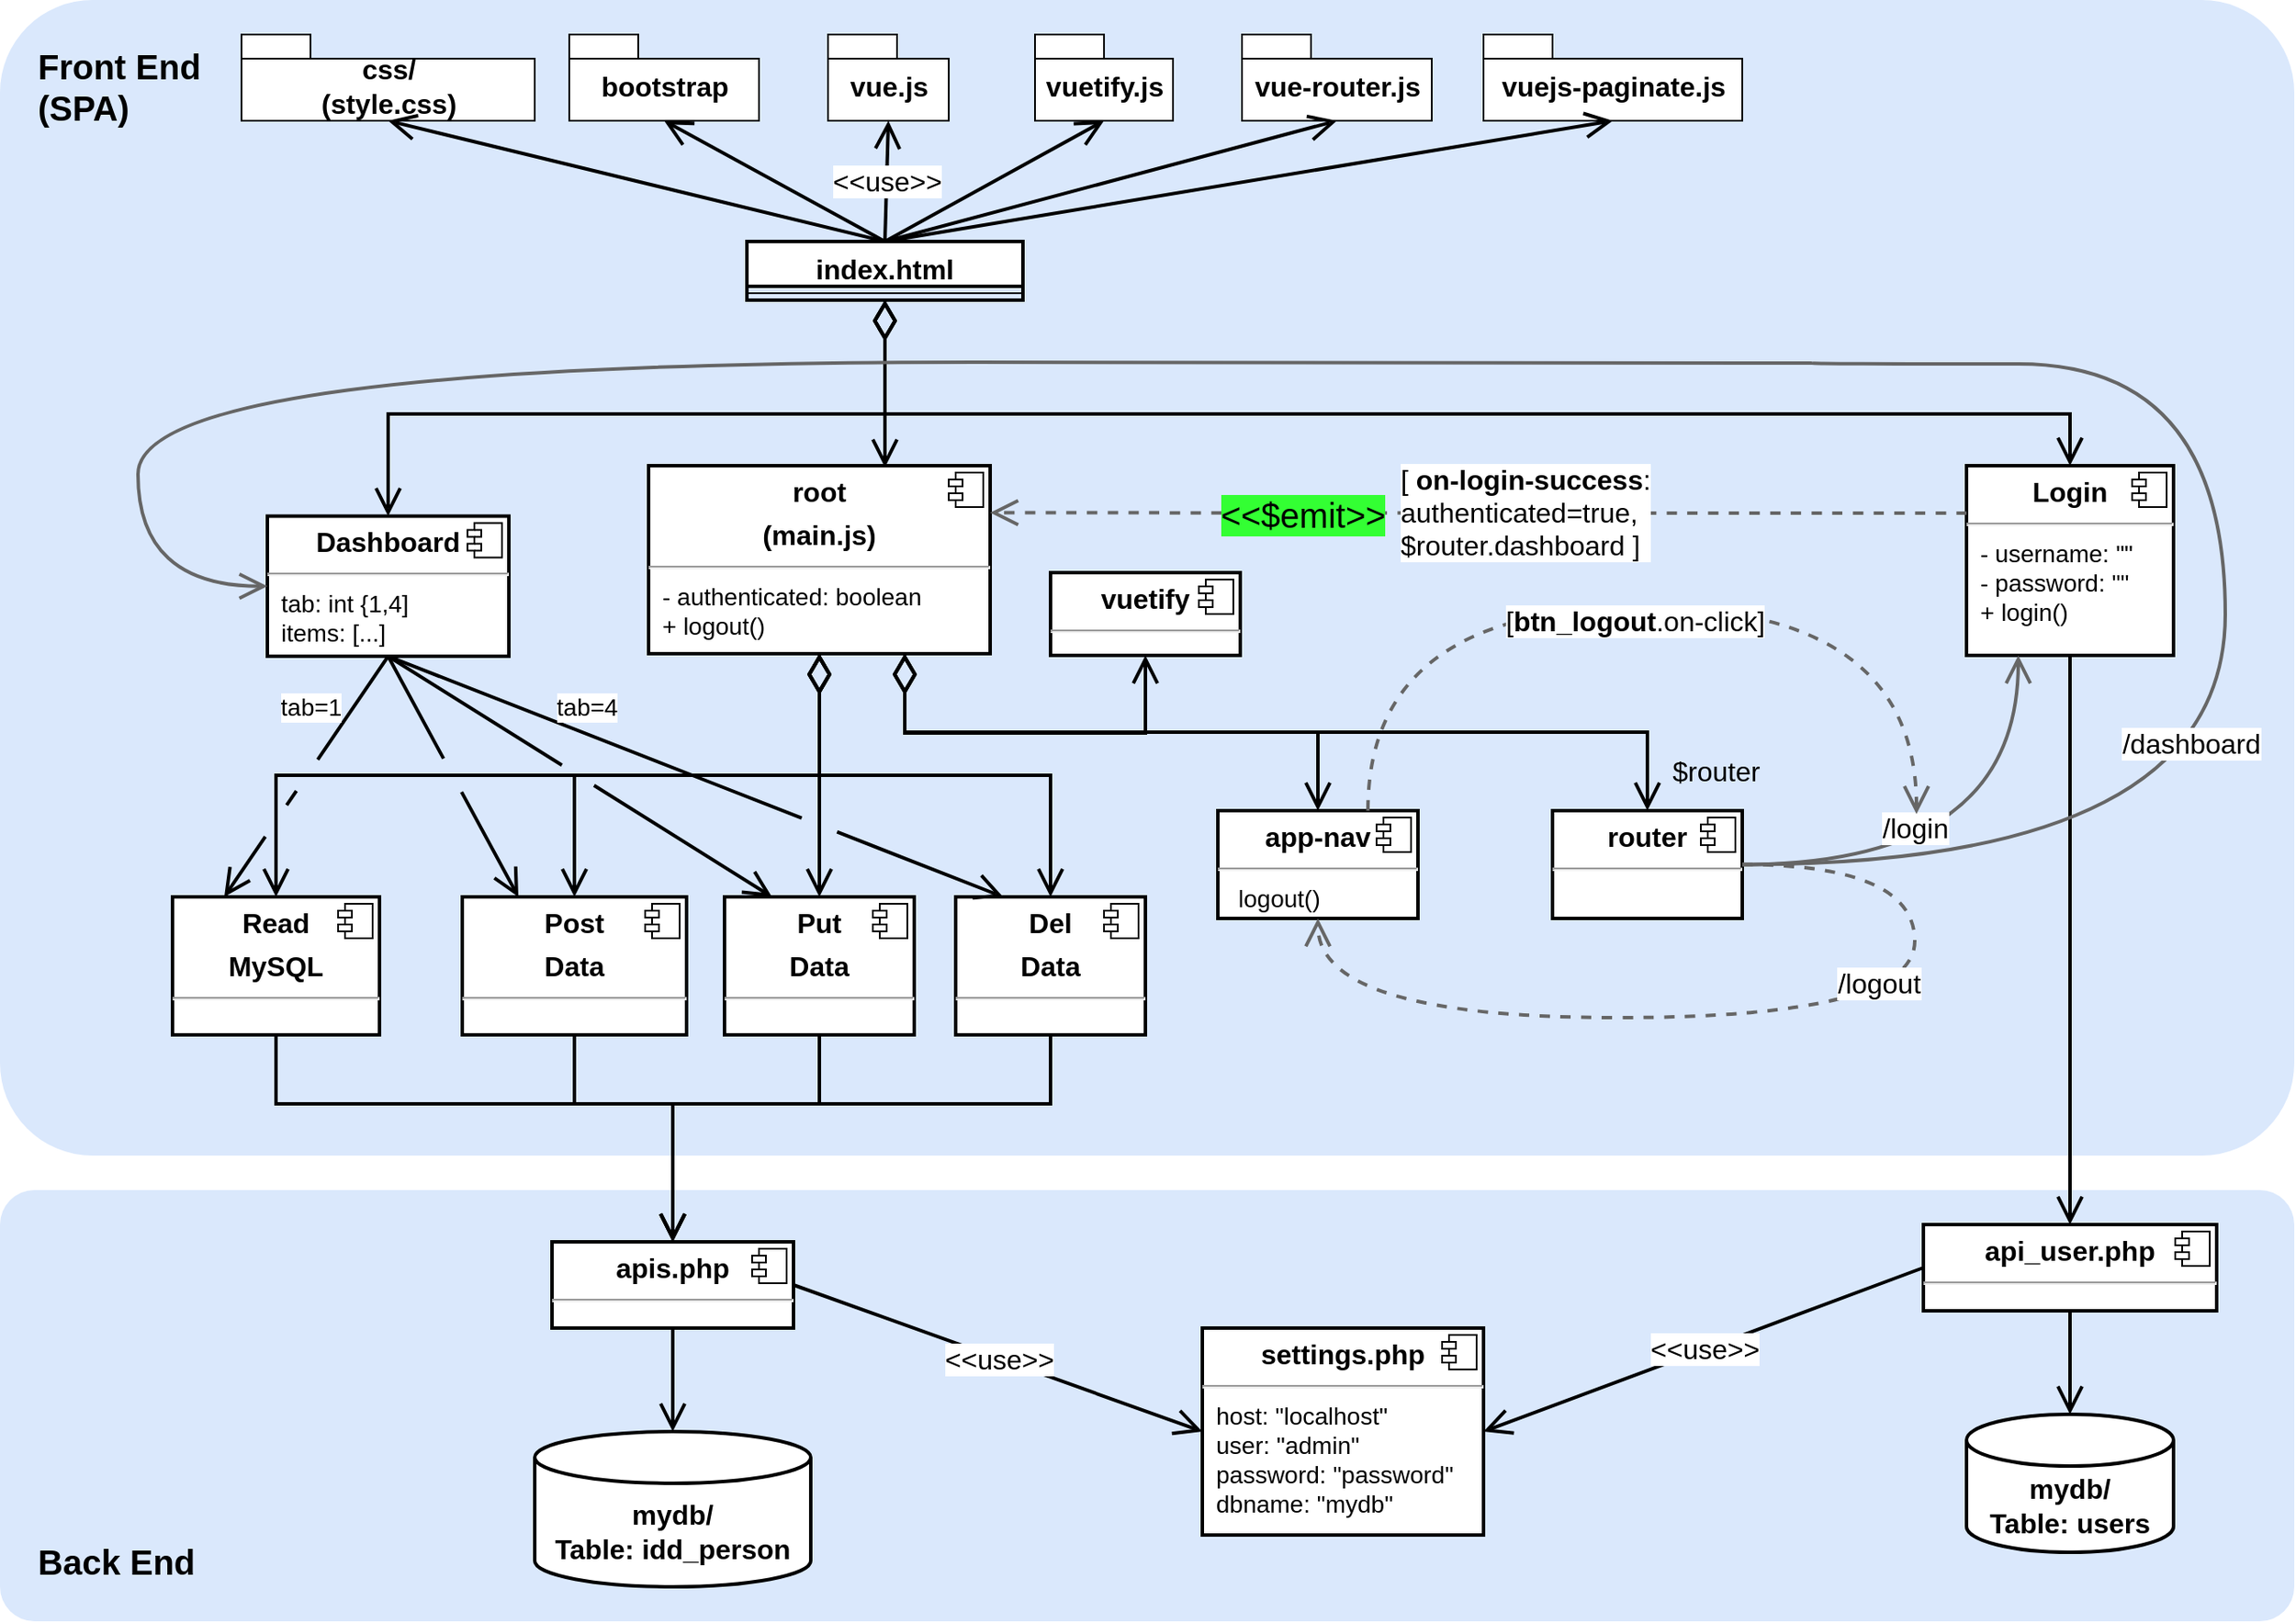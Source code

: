 <mxfile version="20.3.0" type="device"><diagram id="BQkq8FCSbeDtn4E4JOVP" name="Page-1"><mxGraphModel dx="2704" dy="2055" grid="1" gridSize="10" guides="1" tooltips="1" connect="1" arrows="1" fold="1" page="1" pageScale="1" pageWidth="827" pageHeight="1169" math="0" shadow="0"><root><mxCell id="0"/><mxCell id="1" parent="0"/><mxCell id="InVUo3t8tDVpLGH1_EZT-91" value="Front End&lt;br&gt;(SPA)" style="rounded=1;whiteSpace=wrap;html=1;strokeWidth=2;fontSize=20;align=left;verticalAlign=top;spacingLeft=20;fontStyle=1;spacingBottom=20;arcSize=8;fillColor=#dae8fc;strokeColor=none;spacingTop=20;" parent="1" vertex="1"><mxGeometry x="-330" y="-10" width="1330" height="670" as="geometry"/></mxCell><mxCell id="InVUo3t8tDVpLGH1_EZT-90" value="Back End" style="rounded=1;whiteSpace=wrap;html=1;strokeWidth=2;fontSize=20;align=left;verticalAlign=bottom;spacingLeft=20;fontStyle=1;spacingBottom=20;arcSize=8;fillColor=#dae8fc;strokeColor=none;" parent="1" vertex="1"><mxGeometry x="-330" y="680" width="1330" height="250" as="geometry"/></mxCell><mxCell id="InVUo3t8tDVpLGH1_EZT-1" value="index.html" style="swimlane;fontStyle=1;align=center;verticalAlign=top;childLayout=stackLayout;horizontal=1;startSize=26;horizontalStack=0;resizeParent=1;resizeParentMax=0;resizeLast=0;collapsible=1;marginBottom=0;fontSize=16;strokeWidth=2;" parent="1" vertex="1"><mxGeometry x="103" y="130" width="160" height="34" as="geometry"/></mxCell><mxCell id="InVUo3t8tDVpLGH1_EZT-3" value="" style="line;strokeWidth=1;fillColor=none;align=left;verticalAlign=middle;spacingTop=-1;spacingLeft=3;spacingRight=3;rotatable=0;labelPosition=right;points=[];portConstraint=eastwest;strokeColor=inherit;" parent="InVUo3t8tDVpLGH1_EZT-1" vertex="1"><mxGeometry y="26" width="160" height="8" as="geometry"/></mxCell><mxCell id="InVUo3t8tDVpLGH1_EZT-5" value="vue.js" style="shape=folder;fontStyle=1;spacingTop=10;tabWidth=40;tabHeight=14;tabPosition=left;html=1;fontSize=16;" parent="1" vertex="1"><mxGeometry x="150" y="10" width="70" height="50" as="geometry"/></mxCell><mxCell id="InVUo3t8tDVpLGH1_EZT-6" value="vuetify.js" style="shape=folder;fontStyle=1;spacingTop=10;tabWidth=40;tabHeight=14;tabPosition=left;html=1;fontSize=16;" parent="1" vertex="1"><mxGeometry x="270" y="10" width="80" height="50" as="geometry"/></mxCell><mxCell id="InVUo3t8tDVpLGH1_EZT-7" value="vue-router.js" style="shape=folder;fontStyle=1;spacingTop=10;tabWidth=40;tabHeight=14;tabPosition=left;html=1;fontSize=16;" parent="1" vertex="1"><mxGeometry x="390" y="10" width="110" height="50" as="geometry"/></mxCell><mxCell id="InVUo3t8tDVpLGH1_EZT-8" value="vuejs-paginate.js" style="shape=folder;fontStyle=1;spacingTop=10;tabWidth=40;tabHeight=14;tabPosition=left;html=1;fontSize=16;" parent="1" vertex="1"><mxGeometry x="530" y="10" width="150" height="50" as="geometry"/></mxCell><mxCell id="InVUo3t8tDVpLGH1_EZT-9" value="bootstrap" style="shape=folder;fontStyle=1;spacingTop=10;tabWidth=40;tabHeight=14;tabPosition=left;html=1;fontSize=16;" parent="1" vertex="1"><mxGeometry y="10" width="110" height="50" as="geometry"/></mxCell><mxCell id="InVUo3t8tDVpLGH1_EZT-10" value="css/&lt;br&gt;(style.css)" style="shape=folder;fontStyle=1;spacingTop=10;tabWidth=40;tabHeight=14;tabPosition=left;html=1;fontSize=16;" parent="1" vertex="1"><mxGeometry x="-190" y="10" width="170" height="50" as="geometry"/></mxCell><mxCell id="InVUo3t8tDVpLGH1_EZT-11" value="" style="endArrow=open;html=1;rounded=0;fontSize=16;entryX=0.5;entryY=1;entryDx=0;entryDy=0;entryPerimeter=0;exitX=0.5;exitY=0;exitDx=0;exitDy=0;endFill=0;strokeWidth=2;endSize=12;" parent="1" source="InVUo3t8tDVpLGH1_EZT-1" target="InVUo3t8tDVpLGH1_EZT-10" edge="1"><mxGeometry width="50" height="50" relative="1" as="geometry"><mxPoint x="270" y="340" as="sourcePoint"/><mxPoint x="320" y="290" as="targetPoint"/></mxGeometry></mxCell><mxCell id="InVUo3t8tDVpLGH1_EZT-12" value="" style="endArrow=open;html=1;rounded=0;fontSize=16;entryX=0.5;entryY=1;entryDx=0;entryDy=0;entryPerimeter=0;exitX=0.5;exitY=0;exitDx=0;exitDy=0;endFill=0;strokeWidth=2;endSize=12;" parent="1" source="InVUo3t8tDVpLGH1_EZT-1" target="InVUo3t8tDVpLGH1_EZT-9" edge="1"><mxGeometry width="50" height="50" relative="1" as="geometry"><mxPoint x="150" y="249" as="sourcePoint"/><mxPoint x="-95" y="110" as="targetPoint"/></mxGeometry></mxCell><mxCell id="InVUo3t8tDVpLGH1_EZT-13" value="&amp;lt;&amp;lt;use&amp;gt;&amp;gt;" style="endArrow=open;html=1;rounded=0;fontSize=16;entryX=0.5;entryY=1;entryDx=0;entryDy=0;entryPerimeter=0;exitX=0.5;exitY=0;exitDx=0;exitDy=0;endFill=0;strokeWidth=2;endSize=12;" parent="1" source="InVUo3t8tDVpLGH1_EZT-1" target="InVUo3t8tDVpLGH1_EZT-5" edge="1"><mxGeometry width="50" height="50" relative="1" as="geometry"><mxPoint x="190" y="210" as="sourcePoint"/><mxPoint x="65" y="110" as="targetPoint"/></mxGeometry></mxCell><mxCell id="InVUo3t8tDVpLGH1_EZT-14" value="" style="endArrow=open;html=1;rounded=0;fontSize=16;entryX=0.5;entryY=1;entryDx=0;entryDy=0;entryPerimeter=0;exitX=0.5;exitY=0;exitDx=0;exitDy=0;endFill=0;strokeWidth=2;endSize=12;" parent="1" source="InVUo3t8tDVpLGH1_EZT-1" target="InVUo3t8tDVpLGH1_EZT-6" edge="1"><mxGeometry width="50" height="50" relative="1" as="geometry"><mxPoint x="230" y="210" as="sourcePoint"/><mxPoint x="195" y="110" as="targetPoint"/></mxGeometry></mxCell><mxCell id="InVUo3t8tDVpLGH1_EZT-15" value="" style="endArrow=open;html=1;rounded=0;fontSize=16;entryX=0.5;entryY=1;entryDx=0;entryDy=0;entryPerimeter=0;exitX=0.5;exitY=0;exitDx=0;exitDy=0;endFill=0;strokeWidth=2;endSize=12;" parent="1" source="InVUo3t8tDVpLGH1_EZT-1" target="InVUo3t8tDVpLGH1_EZT-7" edge="1"><mxGeometry width="50" height="50" relative="1" as="geometry"><mxPoint x="270" y="210" as="sourcePoint"/><mxPoint x="320" y="110" as="targetPoint"/></mxGeometry></mxCell><mxCell id="InVUo3t8tDVpLGH1_EZT-16" value="" style="endArrow=open;html=1;rounded=0;fontSize=16;entryX=0.5;entryY=1;entryDx=0;entryDy=0;entryPerimeter=0;exitX=0.5;exitY=0;exitDx=0;exitDy=0;endFill=0;strokeWidth=2;endSize=12;" parent="1" source="InVUo3t8tDVpLGH1_EZT-1" target="InVUo3t8tDVpLGH1_EZT-8" edge="1"><mxGeometry width="50" height="50" relative="1" as="geometry"><mxPoint x="230" y="210" as="sourcePoint"/><mxPoint x="455" y="110" as="targetPoint"/></mxGeometry></mxCell><mxCell id="InVUo3t8tDVpLGH1_EZT-17" value="&lt;p style=&quot;margin:0px;margin-top:6px;text-align:center;&quot;&gt;&lt;b&gt;root&lt;/b&gt;&lt;/p&gt;&lt;p style=&quot;margin:0px;margin-top:6px;text-align:center;&quot;&gt;&lt;b&gt;(main.js)&lt;/b&gt;&lt;/p&gt;&lt;hr&gt;&lt;p style=&quot;margin: 0px 0px 0px 8px; font-size: 14px;&quot;&gt;&lt;span style=&quot;background-color: initial;&quot;&gt;- authenticated: boolean&lt;/span&gt;&lt;/p&gt;&lt;p style=&quot;margin: 0px 0px 0px 8px; font-size: 14px;&quot;&gt;&lt;span style=&quot;background-color: initial;&quot;&gt;+ logout()&lt;/span&gt;&lt;br&gt;&lt;/p&gt;" style="align=left;overflow=fill;html=1;dropTarget=0;fontSize=16;strokeWidth=2;" parent="1" vertex="1"><mxGeometry x="46" y="260" width="198" height="109" as="geometry"/></mxCell><mxCell id="InVUo3t8tDVpLGH1_EZT-18" value="" style="shape=component;jettyWidth=8;jettyHeight=4;fontSize=16;" parent="InVUo3t8tDVpLGH1_EZT-17" vertex="1"><mxGeometry x="1" width="20" height="20" relative="1" as="geometry"><mxPoint x="-24" y="4" as="offset"/></mxGeometry></mxCell><mxCell id="InVUo3t8tDVpLGH1_EZT-60" style="edgeStyle=orthogonalEdgeStyle;rounded=0;orthogonalLoop=1;jettySize=auto;html=1;strokeWidth=2;fontSize=16;startArrow=diamondThin;startFill=0;endArrow=open;endFill=0;startSize=18;endSize=12;entryX=0.5;entryY=0;entryDx=0;entryDy=0;exitX=0.5;exitY=1;exitDx=0;exitDy=0;" parent="1" source="InVUo3t8tDVpLGH1_EZT-1" target="InVUo3t8tDVpLGH1_EZT-19" edge="1"><mxGeometry relative="1" as="geometry"><mxPoint x="-280" y="350" as="targetPoint"/><mxPoint x="140" y="180" as="sourcePoint"/><Array as="points"><mxPoint x="183" y="230"/><mxPoint x="-105" y="230"/></Array></mxGeometry></mxCell><mxCell id="InVUo3t8tDVpLGH1_EZT-19" value="&lt;p style=&quot;margin:0px;margin-top:6px;text-align:center;&quot;&gt;&lt;b style=&quot;background-color: initial;&quot;&gt;Dashboard&lt;/b&gt;&lt;br&gt;&lt;/p&gt;&lt;hr&gt;&lt;p style=&quot;margin: 0px 0px 0px 8px; font-size: 14px;&quot;&gt;tab: int {1,4]&lt;/p&gt;&lt;p style=&quot;margin: 0px 0px 0px 8px; font-size: 14px;&quot;&gt;items: [...]&lt;/p&gt;" style="align=left;overflow=fill;html=1;dropTarget=0;fontSize=16;strokeWidth=2;" parent="1" vertex="1"><mxGeometry x="-175" y="289.25" width="140" height="81.25" as="geometry"/></mxCell><mxCell id="InVUo3t8tDVpLGH1_EZT-20" value="" style="shape=component;jettyWidth=8;jettyHeight=4;fontSize=16;" parent="InVUo3t8tDVpLGH1_EZT-19" vertex="1"><mxGeometry x="1" width="20" height="20" relative="1" as="geometry"><mxPoint x="-24" y="4" as="offset"/></mxGeometry></mxCell><mxCell id="InVUo3t8tDVpLGH1_EZT-21" value="&lt;p style=&quot;margin:0px;margin-top:6px;text-align:center;&quot;&gt;&lt;b style=&quot;background-color: initial;&quot;&gt;Read&lt;/b&gt;&lt;/p&gt;&lt;p style=&quot;margin:0px;margin-top:6px;text-align:center;&quot;&gt;&lt;b style=&quot;background-color: initial;&quot;&gt;MySQL&lt;/b&gt;&lt;br&gt;&lt;/p&gt;&lt;hr&gt;&lt;p style=&quot;margin: 0px 0px 0px 8px; font-size: 14px;&quot;&gt;&amp;nbsp;&lt;/p&gt;" style="align=left;overflow=fill;html=1;dropTarget=0;fontSize=16;strokeWidth=2;" parent="1" vertex="1"><mxGeometry x="-230" y="510" width="120" height="80" as="geometry"/></mxCell><mxCell id="InVUo3t8tDVpLGH1_EZT-22" value="" style="shape=component;jettyWidth=8;jettyHeight=4;fontSize=16;" parent="InVUo3t8tDVpLGH1_EZT-21" vertex="1"><mxGeometry x="1" width="20" height="20" relative="1" as="geometry"><mxPoint x="-24" y="4" as="offset"/></mxGeometry></mxCell><mxCell id="InVUo3t8tDVpLGH1_EZT-23" value="&lt;p style=&quot;margin:0px;margin-top:6px;text-align:center;&quot;&gt;&lt;b style=&quot;background-color: initial;&quot;&gt;Post&lt;/b&gt;&lt;/p&gt;&lt;p style=&quot;margin:0px;margin-top:6px;text-align:center;&quot;&gt;&lt;b style=&quot;background-color: initial;&quot;&gt;Data&lt;/b&gt;&lt;br&gt;&lt;/p&gt;&lt;hr&gt;&lt;p style=&quot;margin: 0px 0px 0px 8px; font-size: 14px;&quot;&gt;&amp;nbsp;&lt;/p&gt;" style="align=left;overflow=fill;html=1;dropTarget=0;fontSize=16;strokeWidth=2;" parent="1" vertex="1"><mxGeometry x="-62" y="510" width="130" height="80" as="geometry"/></mxCell><mxCell id="InVUo3t8tDVpLGH1_EZT-24" value="" style="shape=component;jettyWidth=8;jettyHeight=4;fontSize=16;" parent="InVUo3t8tDVpLGH1_EZT-23" vertex="1"><mxGeometry x="1" width="20" height="20" relative="1" as="geometry"><mxPoint x="-24" y="4" as="offset"/></mxGeometry></mxCell><mxCell id="InVUo3t8tDVpLGH1_EZT-25" value="&lt;p style=&quot;margin: 6px 0px 0px; text-align: center;&quot;&gt;&lt;b style=&quot;background-color: initial;&quot;&gt;Put&lt;/b&gt;&lt;/p&gt;&lt;p style=&quot;margin: 6px 0px 0px; text-align: center;&quot;&gt;&lt;b style=&quot;background-color: initial;&quot;&gt;Data&lt;/b&gt;&lt;/p&gt;&lt;hr&gt;&lt;p style=&quot;margin: 0px 0px 0px 8px; font-size: 14px;&quot;&gt;&amp;nbsp;&lt;/p&gt;" style="align=left;overflow=fill;html=1;dropTarget=0;fontSize=16;strokeWidth=2;" parent="1" vertex="1"><mxGeometry x="90" y="510" width="110" height="80" as="geometry"/></mxCell><mxCell id="InVUo3t8tDVpLGH1_EZT-26" value="" style="shape=component;jettyWidth=8;jettyHeight=4;fontSize=16;" parent="InVUo3t8tDVpLGH1_EZT-25" vertex="1"><mxGeometry x="1" width="20" height="20" relative="1" as="geometry"><mxPoint x="-24" y="4" as="offset"/></mxGeometry></mxCell><mxCell id="InVUo3t8tDVpLGH1_EZT-27" value="&lt;p style=&quot;margin: 6px 0px 0px; text-align: center;&quot;&gt;&lt;b style=&quot;background-color: initial;&quot;&gt;Del&lt;/b&gt;&lt;/p&gt;&lt;p style=&quot;margin: 6px 0px 0px; text-align: center;&quot;&gt;&lt;b style=&quot;background-color: initial;&quot;&gt;Data&lt;/b&gt;&lt;/p&gt;&lt;hr&gt;&lt;p style=&quot;margin: 0px 0px 0px 8px; font-size: 14px;&quot;&gt;&amp;nbsp;&lt;/p&gt;" style="align=left;overflow=fill;html=1;dropTarget=0;fontSize=16;strokeWidth=2;" parent="1" vertex="1"><mxGeometry x="224" y="510" width="110" height="80" as="geometry"/></mxCell><mxCell id="InVUo3t8tDVpLGH1_EZT-28" value="" style="shape=component;jettyWidth=8;jettyHeight=4;fontSize=16;" parent="InVUo3t8tDVpLGH1_EZT-27" vertex="1"><mxGeometry x="1" width="20" height="20" relative="1" as="geometry"><mxPoint x="-24" y="4" as="offset"/></mxGeometry></mxCell><mxCell id="InVUo3t8tDVpLGH1_EZT-29" value="&lt;p style=&quot;margin: 6px 0px 0px; text-align: center;&quot;&gt;&lt;b style=&quot;background-color: initial;&quot;&gt;Login&lt;br&gt;&lt;/b&gt;&lt;/p&gt;&lt;hr&gt;&lt;p style=&quot;margin: 0px 0px 0px 8px; font-size: 14px;&quot;&gt;- username: &quot;&quot;&lt;/p&gt;&lt;p style=&quot;margin: 0px 0px 0px 8px; font-size: 14px;&quot;&gt;- password: &quot;&quot;&lt;/p&gt;&lt;p style=&quot;margin: 0px 0px 0px 8px; font-size: 14px;&quot;&gt;+ login()&lt;/p&gt;" style="align=left;overflow=fill;html=1;dropTarget=0;fontSize=16;strokeWidth=2;" parent="1" vertex="1"><mxGeometry x="810" y="260" width="120" height="110" as="geometry"/></mxCell><mxCell id="InVUo3t8tDVpLGH1_EZT-30" value="" style="shape=component;jettyWidth=8;jettyHeight=4;fontSize=16;" parent="InVUo3t8tDVpLGH1_EZT-29" vertex="1"><mxGeometry x="1" width="20" height="20" relative="1" as="geometry"><mxPoint x="-24" y="4" as="offset"/></mxGeometry></mxCell><mxCell id="InVUo3t8tDVpLGH1_EZT-41" value="&lt;p style=&quot;margin:0px;margin-top:6px;text-align:center;&quot;&gt;&lt;b style=&quot;background-color: initial;&quot;&gt;app-nav&lt;/b&gt;&lt;br&gt;&lt;/p&gt;&lt;hr&gt;&lt;p style=&quot;margin: 0px 0px 0px 8px; font-size: 14px;&quot;&gt;&amp;nbsp;logout()&lt;/p&gt;" style="align=left;overflow=fill;html=1;dropTarget=0;fontSize=16;strokeWidth=2;" parent="1" vertex="1"><mxGeometry x="376" y="460" width="116" height="62.5" as="geometry"/></mxCell><mxCell id="InVUo3t8tDVpLGH1_EZT-42" value="" style="shape=component;jettyWidth=8;jettyHeight=4;fontSize=16;" parent="InVUo3t8tDVpLGH1_EZT-41" vertex="1"><mxGeometry x="1" width="20" height="20" relative="1" as="geometry"><mxPoint x="-24" y="4" as="offset"/></mxGeometry></mxCell><mxCell id="InVUo3t8tDVpLGH1_EZT-43" value="&lt;span style=&quot;font-size: 16px;&quot;&gt;&lt;b&gt;mydb/&lt;br&gt;Table: users&lt;br&gt;&lt;/b&gt;&lt;/span&gt;" style="shape=cylinder3;whiteSpace=wrap;html=1;boundedLbl=1;backgroundOutline=1;size=15;fontSize=14;strokeWidth=2;" parent="1" vertex="1"><mxGeometry x="810" y="810" width="120" height="80" as="geometry"/></mxCell><mxCell id="InVUo3t8tDVpLGH1_EZT-44" value="&lt;span style=&quot;font-size: 16px;&quot;&gt;&lt;b&gt;mydb/&lt;br&gt;Table: idd_person&lt;br&gt;&lt;/b&gt;&lt;/span&gt;" style="shape=cylinder3;whiteSpace=wrap;html=1;boundedLbl=1;backgroundOutline=1;size=15;fontSize=14;strokeWidth=2;" parent="1" vertex="1"><mxGeometry x="-20" y="820" width="160" height="90" as="geometry"/></mxCell><mxCell id="InVUo3t8tDVpLGH1_EZT-45" value="" style="endArrow=open;html=1;rounded=0;fontSize=16;entryX=0.5;entryY=0;entryDx=0;entryDy=0;endFill=0;strokeWidth=2;endSize=12;exitX=0.5;exitY=1;exitDx=0;exitDy=0;jumpStyle=gap;" parent="1" source="InVUo3t8tDVpLGH1_EZT-29" target="InVUo3t8tDVpLGH1_EZT-54" edge="1"><mxGeometry width="50" height="50" relative="1" as="geometry"><mxPoint x="475" y="420" as="sourcePoint"/><mxPoint x="870" y="750" as="targetPoint"/></mxGeometry></mxCell><mxCell id="InVUo3t8tDVpLGH1_EZT-46" value="" style="endArrow=open;html=1;rounded=0;fontSize=16;entryX=0.5;entryY=0;entryDx=0;entryDy=0;endFill=0;strokeWidth=2;endSize=12;exitX=0.5;exitY=1;exitDx=0;exitDy=0;jumpStyle=gap;jumpSize=15;edgeStyle=elbowEdgeStyle;elbow=vertical;" parent="1" source="InVUo3t8tDVpLGH1_EZT-21" target="InVUo3t8tDVpLGH1_EZT-52" edge="1"><mxGeometry width="50" height="50" relative="1" as="geometry"><mxPoint x="430" y="650" as="sourcePoint"/><mxPoint x="430" y="770" as="targetPoint"/><Array as="points"><mxPoint x="-40" y="630"/></Array></mxGeometry></mxCell><mxCell id="InVUo3t8tDVpLGH1_EZT-47" value="" style="endArrow=open;html=1;rounded=0;fontSize=16;entryX=0.5;entryY=0;entryDx=0;entryDy=0;endFill=0;strokeWidth=2;endSize=12;exitX=0.5;exitY=1;exitDx=0;exitDy=0;jumpStyle=gap;jumpSize=15;edgeStyle=elbowEdgeStyle;elbow=vertical;" parent="1" source="InVUo3t8tDVpLGH1_EZT-23" target="InVUo3t8tDVpLGH1_EZT-52" edge="1"><mxGeometry width="50" height="50" relative="1" as="geometry"><mxPoint x="-160" y="650" as="sourcePoint"/><mxPoint x="-20" y="770" as="targetPoint"/><Array as="points"><mxPoint x="40" y="630"/></Array></mxGeometry></mxCell><mxCell id="InVUo3t8tDVpLGH1_EZT-48" value="" style="endArrow=open;html=1;rounded=0;fontSize=16;endFill=0;strokeWidth=2;endSize=12;exitX=0.5;exitY=1;exitDx=0;exitDy=0;entryX=0.5;entryY=0;entryDx=0;entryDy=0;jumpStyle=gap;jumpSize=15;edgeStyle=elbowEdgeStyle;elbow=vertical;" parent="1" source="InVUo3t8tDVpLGH1_EZT-25" target="InVUo3t8tDVpLGH1_EZT-52" edge="1"><mxGeometry width="50" height="50" relative="1" as="geometry"><mxPoint x="15" y="650" as="sourcePoint"/><mxPoint x="-20" y="770" as="targetPoint"/><Array as="points"><mxPoint x="110" y="630"/></Array></mxGeometry></mxCell><mxCell id="InVUo3t8tDVpLGH1_EZT-49" value="" style="endArrow=open;html=1;rounded=0;fontSize=16;endFill=0;strokeWidth=2;endSize=12;entryX=0.5;entryY=0;entryDx=0;entryDy=0;exitX=0.5;exitY=1;exitDx=0;exitDy=0;jumpStyle=gap;jumpSize=15;edgeStyle=elbowEdgeStyle;elbow=vertical;" parent="1" source="InVUo3t8tDVpLGH1_EZT-27" target="InVUo3t8tDVpLGH1_EZT-52" edge="1"><mxGeometry width="50" height="50" relative="1" as="geometry"><mxPoint x="279" y="640" as="sourcePoint"/><mxPoint x="-20" y="770" as="targetPoint"/><Array as="points"><mxPoint x="180" y="630"/></Array></mxGeometry></mxCell><mxCell id="InVUo3t8tDVpLGH1_EZT-52" value="&lt;p style=&quot;margin:0px;margin-top:6px;text-align:center;&quot;&gt;&lt;b style=&quot;background-color: initial;&quot;&gt;apis.php&lt;/b&gt;&lt;br&gt;&lt;/p&gt;&lt;hr&gt;&lt;p style=&quot;margin: 0px 0px 0px 8px; font-size: 14px;&quot;&gt;&lt;br&gt;&lt;/p&gt;" style="align=left;overflow=fill;html=1;dropTarget=0;fontSize=16;strokeWidth=2;" parent="1" vertex="1"><mxGeometry x="-10" y="710" width="140" height="50" as="geometry"/></mxCell><mxCell id="InVUo3t8tDVpLGH1_EZT-53" value="" style="shape=component;jettyWidth=8;jettyHeight=4;fontSize=16;" parent="InVUo3t8tDVpLGH1_EZT-52" vertex="1"><mxGeometry x="1" width="20" height="20" relative="1" as="geometry"><mxPoint x="-24" y="4" as="offset"/></mxGeometry></mxCell><mxCell id="InVUo3t8tDVpLGH1_EZT-54" value="&lt;p style=&quot;margin:0px;margin-top:6px;text-align:center;&quot;&gt;&lt;b style=&quot;background-color: initial;&quot;&gt;api_user.php&lt;/b&gt;&lt;br&gt;&lt;/p&gt;&lt;hr&gt;&lt;p style=&quot;margin: 0px 0px 0px 8px; font-size: 14px;&quot;&gt;&lt;br&gt;&lt;/p&gt;" style="align=left;overflow=fill;html=1;dropTarget=0;fontSize=16;strokeWidth=2;" parent="1" vertex="1"><mxGeometry x="785" y="700" width="170" height="50" as="geometry"/></mxCell><mxCell id="InVUo3t8tDVpLGH1_EZT-55" value="" style="shape=component;jettyWidth=8;jettyHeight=4;fontSize=16;" parent="InVUo3t8tDVpLGH1_EZT-54" vertex="1"><mxGeometry x="1" width="20" height="20" relative="1" as="geometry"><mxPoint x="-24" y="4" as="offset"/></mxGeometry></mxCell><mxCell id="InVUo3t8tDVpLGH1_EZT-56" value="" style="endArrow=open;html=1;rounded=0;fontSize=16;endFill=0;strokeWidth=2;endSize=12;entryX=0.5;entryY=0;entryDx=0;entryDy=0;exitX=0.5;exitY=1;exitDx=0;exitDy=0;entryPerimeter=0;" parent="1" source="InVUo3t8tDVpLGH1_EZT-52" target="InVUo3t8tDVpLGH1_EZT-44" edge="1"><mxGeometry width="50" height="50" relative="1" as="geometry"><mxPoint x="289" y="610" as="sourcePoint"/><mxPoint x="70" y="710" as="targetPoint"/></mxGeometry></mxCell><mxCell id="InVUo3t8tDVpLGH1_EZT-57" value="" style="endArrow=open;html=1;rounded=0;fontSize=16;entryX=0.5;entryY=0;entryDx=0;entryDy=0;endFill=0;strokeWidth=2;endSize=12;entryPerimeter=0;exitX=0.5;exitY=1;exitDx=0;exitDy=0;" parent="1" source="InVUo3t8tDVpLGH1_EZT-54" target="InVUo3t8tDVpLGH1_EZT-43" edge="1"><mxGeometry width="50" height="50" relative="1" as="geometry"><mxPoint x="870" y="750" as="sourcePoint"/><mxPoint x="880" y="710" as="targetPoint"/></mxGeometry></mxCell><mxCell id="InVUo3t8tDVpLGH1_EZT-63" style="edgeStyle=orthogonalEdgeStyle;rounded=0;orthogonalLoop=1;jettySize=auto;html=1;strokeWidth=2;fontSize=16;startArrow=diamondThin;startFill=0;endArrow=open;endFill=0;startSize=18;endSize=12;entryX=0.5;entryY=0;entryDx=0;entryDy=0;exitX=0.5;exitY=1;exitDx=0;exitDy=0;" parent="1" source="InVUo3t8tDVpLGH1_EZT-17" target="InVUo3t8tDVpLGH1_EZT-27" edge="1"><mxGeometry relative="1" as="geometry"><mxPoint x="610" y="490" as="targetPoint"/><mxPoint x="200" y="450" as="sourcePoint"/></mxGeometry></mxCell><mxCell id="InVUo3t8tDVpLGH1_EZT-64" style="edgeStyle=orthogonalEdgeStyle;rounded=0;orthogonalLoop=1;jettySize=auto;html=1;strokeWidth=2;fontSize=16;startArrow=diamondThin;startFill=0;endArrow=open;endFill=0;startSize=18;endSize=12;entryX=0.5;entryY=0;entryDx=0;entryDy=0;exitX=0.5;exitY=1;exitDx=0;exitDy=0;" parent="1" source="InVUo3t8tDVpLGH1_EZT-17" target="InVUo3t8tDVpLGH1_EZT-25" edge="1"><mxGeometry relative="1" as="geometry"><mxPoint x="469" y="490.0" as="targetPoint"/><mxPoint x="195" y="380" as="sourcePoint"/></mxGeometry></mxCell><mxCell id="InVUo3t8tDVpLGH1_EZT-65" style="edgeStyle=orthogonalEdgeStyle;rounded=0;orthogonalLoop=1;jettySize=auto;html=1;strokeWidth=2;fontSize=16;startArrow=diamondThin;startFill=0;endArrow=open;endFill=0;startSize=18;endSize=12;entryX=0.5;entryY=0;entryDx=0;entryDy=0;exitX=0.5;exitY=1;exitDx=0;exitDy=0;" parent="1" source="InVUo3t8tDVpLGH1_EZT-17" target="InVUo3t8tDVpLGH1_EZT-23" edge="1"><mxGeometry relative="1" as="geometry"><mxPoint x="335" y="490.0" as="targetPoint"/><mxPoint x="195" y="380" as="sourcePoint"/></mxGeometry></mxCell><mxCell id="InVUo3t8tDVpLGH1_EZT-66" style="edgeStyle=orthogonalEdgeStyle;rounded=0;orthogonalLoop=1;jettySize=auto;html=1;strokeWidth=2;fontSize=16;startArrow=diamondThin;startFill=0;endArrow=open;endFill=0;startSize=18;endSize=12;entryX=0.5;entryY=0;entryDx=0;entryDy=0;exitX=0.5;exitY=1;exitDx=0;exitDy=0;" parent="1" source="InVUo3t8tDVpLGH1_EZT-17" target="InVUo3t8tDVpLGH1_EZT-21" edge="1"><mxGeometry relative="1" as="geometry"><mxPoint x="195" y="490.0" as="targetPoint"/><mxPoint x="195" y="380" as="sourcePoint"/></mxGeometry></mxCell><mxCell id="InVUo3t8tDVpLGH1_EZT-69" style="edgeStyle=orthogonalEdgeStyle;rounded=0;orthogonalLoop=1;jettySize=auto;html=1;strokeWidth=2;fontSize=16;startArrow=diamondThin;startFill=0;endArrow=open;endFill=0;startSize=18;endSize=12;entryX=0.5;entryY=0;entryDx=0;entryDy=0;exitX=0.5;exitY=1;exitDx=0;exitDy=0;" parent="1" source="InVUo3t8tDVpLGH1_EZT-1" target="InVUo3t8tDVpLGH1_EZT-29" edge="1"><mxGeometry relative="1" as="geometry"><mxPoint x="-260" y="298.75" as="targetPoint"/><mxPoint x="182.76" y="180.65" as="sourcePoint"/><Array as="points"><mxPoint x="183" y="230"/><mxPoint x="870" y="230"/></Array></mxGeometry></mxCell><mxCell id="InVUo3t8tDVpLGH1_EZT-70" style="edgeStyle=orthogonalEdgeStyle;rounded=0;orthogonalLoop=1;jettySize=auto;html=1;strokeWidth=2;fontSize=16;startArrow=diamondThin;startFill=0;endArrow=open;endFill=0;startSize=18;endSize=12;exitX=0.5;exitY=1;exitDx=0;exitDy=0;" parent="1" source="InVUo3t8tDVpLGH1_EZT-1" edge="1"><mxGeometry relative="1" as="geometry"><mxPoint x="183" y="261" as="targetPoint"/><mxPoint x="182.28" y="180.26" as="sourcePoint"/></mxGeometry></mxCell><mxCell id="InVUo3t8tDVpLGH1_EZT-71" value="tab=1" style="endArrow=open;html=1;rounded=0;fontSize=14;entryX=0.25;entryY=0;entryDx=0;entryDy=0;exitX=0.5;exitY=1;exitDx=0;exitDy=0;endFill=0;strokeWidth=2;endSize=12;jumpStyle=gap;jumpSize=20;" parent="1" source="InVUo3t8tDVpLGH1_EZT-19" target="InVUo3t8tDVpLGH1_EZT-21" edge="1"><mxGeometry x="-0.411" y="-21" width="50" height="50" relative="1" as="geometry"><mxPoint x="195" y="130" as="sourcePoint"/><mxPoint x="65" y="40" as="targetPoint"/><mxPoint as="offset"/></mxGeometry></mxCell><mxCell id="InVUo3t8tDVpLGH1_EZT-72" value="" style="endArrow=open;html=1;rounded=0;fontSize=16;entryX=0.25;entryY=0;entryDx=0;entryDy=0;exitX=0.5;exitY=1;exitDx=0;exitDy=0;endFill=0;strokeWidth=2;endSize=12;jumpStyle=gap;jumpSize=20;" parent="1" source="InVUo3t8tDVpLGH1_EZT-19" target="InVUo3t8tDVpLGH1_EZT-23" edge="1"><mxGeometry width="50" height="50" relative="1" as="geometry"><mxPoint x="-90" y="358.75" as="sourcePoint"/><mxPoint x="-10" y="480" as="targetPoint"/></mxGeometry></mxCell><mxCell id="InVUo3t8tDVpLGH1_EZT-73" value="" style="endArrow=open;html=1;rounded=0;fontSize=16;entryX=0.25;entryY=0;entryDx=0;entryDy=0;exitX=0.5;exitY=1;exitDx=0;exitDy=0;endFill=0;strokeWidth=2;endSize=12;jumpStyle=gap;jumpSize=20;" parent="1" source="InVUo3t8tDVpLGH1_EZT-19" target="InVUo3t8tDVpLGH1_EZT-25" edge="1"><mxGeometry width="50" height="50" relative="1" as="geometry"><mxPoint x="-90" y="358.75" as="sourcePoint"/><mxPoint x="160.5" y="480" as="targetPoint"/></mxGeometry></mxCell><mxCell id="InVUo3t8tDVpLGH1_EZT-74" value="" style="endArrow=open;html=1;rounded=0;fontSize=16;entryX=0.25;entryY=0;entryDx=0;entryDy=0;exitX=0.5;exitY=1;exitDx=0;exitDy=0;endFill=0;strokeWidth=2;endSize=12;jumpStyle=gap;jumpSize=20;" parent="1" source="InVUo3t8tDVpLGH1_EZT-19" target="InVUo3t8tDVpLGH1_EZT-27" edge="1"><mxGeometry width="50" height="50" relative="1" as="geometry"><mxPoint x="-90" y="358.75" as="sourcePoint"/><mxPoint x="307.5" y="480" as="targetPoint"/></mxGeometry></mxCell><mxCell id="InVUo3t8tDVpLGH1_EZT-75" value="tab=4" style="edgeLabel;html=1;align=center;verticalAlign=middle;resizable=0;points=[];fontSize=14;" parent="InVUo3t8tDVpLGH1_EZT-74" vertex="1" connectable="0"><mxGeometry x="-0.35" relative="1" as="geometry"><mxPoint x="-1" y="-16" as="offset"/></mxGeometry></mxCell><mxCell id="InVUo3t8tDVpLGH1_EZT-76" value="&lt;p style=&quot;margin:0px;margin-top:6px;text-align:center;&quot;&gt;&lt;b style=&quot;background-color: initial;&quot;&gt;router&lt;/b&gt;&lt;br&gt;&lt;/p&gt;&lt;hr&gt;&lt;p style=&quot;margin: 0px 0px 0px 8px; font-size: 14px;&quot;&gt;&amp;nbsp;&lt;/p&gt;" style="align=left;overflow=fill;html=1;dropTarget=0;fontSize=16;strokeWidth=2;" parent="1" vertex="1"><mxGeometry x="570" y="460" width="110" height="62.5" as="geometry"/></mxCell><mxCell id="InVUo3t8tDVpLGH1_EZT-77" value="" style="shape=component;jettyWidth=8;jettyHeight=4;fontSize=16;" parent="InVUo3t8tDVpLGH1_EZT-76" vertex="1"><mxGeometry x="1" width="20" height="20" relative="1" as="geometry"><mxPoint x="-24" y="4" as="offset"/></mxGeometry></mxCell><mxCell id="InVUo3t8tDVpLGH1_EZT-78" style="edgeStyle=orthogonalEdgeStyle;rounded=0;orthogonalLoop=1;jettySize=auto;html=1;strokeWidth=2;fontSize=16;startArrow=diamondThin;startFill=0;endArrow=open;endFill=0;startSize=18;endSize=12;entryX=0.5;entryY=0;entryDx=0;entryDy=0;exitX=0.75;exitY=1;exitDx=0;exitDy=0;jumpStyle=gap;jumpSize=10;" parent="1" source="InVUo3t8tDVpLGH1_EZT-17" target="InVUo3t8tDVpLGH1_EZT-76" edge="1"><mxGeometry relative="1" as="geometry"><mxPoint x="-160" y="520" as="targetPoint"/><mxPoint x="193" y="380" as="sourcePoint"/></mxGeometry></mxCell><mxCell id="InVUo3t8tDVpLGH1_EZT-79" value="/login" style="endArrow=open;html=1;rounded=0;fontSize=16;entryX=0.25;entryY=1;entryDx=0;entryDy=0;exitX=1;exitY=0.5;exitDx=0;exitDy=0;endFill=0;strokeWidth=2;endSize=12;edgeStyle=orthogonalEdgeStyle;curved=1;strokeColor=#666666;" parent="1" source="InVUo3t8tDVpLGH1_EZT-76" target="InVUo3t8tDVpLGH1_EZT-29" edge="1"><mxGeometry x="-0.289" y="21" width="50" height="50" relative="1" as="geometry"><mxPoint x="195" y="130" as="sourcePoint"/><mxPoint x="615" y="40" as="targetPoint"/><Array as="points"><mxPoint x="840" y="491"/></Array><mxPoint as="offset"/></mxGeometry></mxCell><mxCell id="InVUo3t8tDVpLGH1_EZT-80" value="/logout" style="endArrow=open;html=1;fontSize=16;entryX=0.5;entryY=1;entryDx=0;entryDy=0;exitX=1;exitY=0.5;exitDx=0;exitDy=0;endFill=0;strokeWidth=2;endSize=12;edgeStyle=orthogonalEdgeStyle;curved=1;strokeColor=#666666;dashed=1;" parent="1" source="InVUo3t8tDVpLGH1_EZT-76" target="InVUo3t8tDVpLGH1_EZT-41" edge="1"><mxGeometry x="-0.295" y="-20" width="50" height="50" relative="1" as="geometry"><mxPoint x="481.5" y="491.25" as="sourcePoint"/><mxPoint x="570" y="370" as="targetPoint"/><Array as="points"><mxPoint x="780" y="491"/><mxPoint x="780" y="580"/><mxPoint x="434" y="580"/></Array><mxPoint x="-1" as="offset"/></mxGeometry></mxCell><mxCell id="InVUo3t8tDVpLGH1_EZT-81" style="edgeStyle=orthogonalEdgeStyle;rounded=0;orthogonalLoop=1;jettySize=auto;html=1;strokeWidth=2;fontSize=16;startArrow=diamondThin;startFill=0;endArrow=open;endFill=0;startSize=18;endSize=12;entryX=0.5;entryY=0;entryDx=0;entryDy=0;exitX=0.75;exitY=1;exitDx=0;exitDy=0;" parent="1" source="InVUo3t8tDVpLGH1_EZT-17" target="InVUo3t8tDVpLGH1_EZT-41" edge="1"><mxGeometry relative="1" as="geometry"><mxPoint x="585" y="470" as="targetPoint"/><mxPoint x="225.5" y="380" as="sourcePoint"/></mxGeometry></mxCell><mxCell id="InVUo3t8tDVpLGH1_EZT-82" value="&lt;p style=&quot;margin:0px;margin-top:6px;text-align:center;&quot;&gt;&lt;b style=&quot;background-color: initial;&quot;&gt;vuetify&lt;/b&gt;&lt;br&gt;&lt;/p&gt;&lt;hr&gt;&lt;p style=&quot;margin: 0px 0px 0px 8px; font-size: 14px;&quot;&gt;&amp;nbsp;&lt;/p&gt;" style="align=left;overflow=fill;html=1;dropTarget=0;fontSize=16;strokeWidth=2;" parent="1" vertex="1"><mxGeometry x="279" y="322" width="110" height="48" as="geometry"/></mxCell><mxCell id="InVUo3t8tDVpLGH1_EZT-83" value="" style="shape=component;jettyWidth=8;jettyHeight=4;fontSize=16;" parent="InVUo3t8tDVpLGH1_EZT-82" vertex="1"><mxGeometry x="1" width="20" height="20" relative="1" as="geometry"><mxPoint x="-24" y="4" as="offset"/></mxGeometry></mxCell><mxCell id="InVUo3t8tDVpLGH1_EZT-84" style="edgeStyle=orthogonalEdgeStyle;rounded=0;orthogonalLoop=1;jettySize=auto;html=1;strokeWidth=2;fontSize=16;startArrow=diamondThin;startFill=0;endArrow=open;endFill=0;startSize=18;endSize=12;entryX=0.5;entryY=1;entryDx=0;entryDy=0;exitX=0.75;exitY=1;exitDx=0;exitDy=0;" parent="1" source="InVUo3t8tDVpLGH1_EZT-17" target="InVUo3t8tDVpLGH1_EZT-82" edge="1"><mxGeometry relative="1" as="geometry"><mxPoint x="444.0" y="470" as="targetPoint"/><mxPoint x="210" y="380" as="sourcePoint"/><Array as="points"><mxPoint x="194" y="415"/><mxPoint x="334" y="415"/></Array></mxGeometry></mxCell><mxCell id="InVUo3t8tDVpLGH1_EZT-86" value="/dashboard" style="endArrow=open;html=1;fontSize=16;entryX=0;entryY=0.5;entryDx=0;entryDy=0;exitX=1;exitY=0.5;exitDx=0;exitDy=0;endFill=0;strokeWidth=2;endSize=12;edgeStyle=orthogonalEdgeStyle;curved=1;strokeColor=#666666;" parent="1" source="InVUo3t8tDVpLGH1_EZT-76" target="InVUo3t8tDVpLGH1_EZT-19" edge="1"><mxGeometry x="-0.646" y="20" width="50" height="50" relative="1" as="geometry"><mxPoint x="690" y="501.25" as="sourcePoint"/><mxPoint x="444.0" y="532.5" as="targetPoint"/><Array as="points"><mxPoint x="960" y="491"/><mxPoint x="960" y="201"/><mxPoint x="720" y="201"/><mxPoint x="-250" y="200"/><mxPoint x="-250" y="330"/></Array><mxPoint y="1" as="offset"/></mxGeometry></mxCell><mxCell id="InVUo3t8tDVpLGH1_EZT-87" value="$router" style="text;html=1;strokeColor=none;fillColor=none;align=center;verticalAlign=middle;whiteSpace=wrap;rounded=0;strokeWidth=2;fontSize=16;" parent="1" vertex="1"><mxGeometry x="635" y="422" width="60" height="30" as="geometry"/></mxCell><mxCell id="InVUo3t8tDVpLGH1_EZT-88" value="[ &lt;b&gt;on-login-success&lt;/b&gt;: &lt;br&gt;authenticated=true, &lt;br&gt;$router.dashboard ]" style="endArrow=open;html=1;rounded=0;fontSize=16;entryX=1;entryY=0.25;entryDx=0;entryDy=0;endFill=0;strokeWidth=2;endSize=12;edgeStyle=orthogonalEdgeStyle;curved=1;strokeColor=#666666;align=left;dashed=1;startArrow=none;exitX=0;exitY=0.25;exitDx=0;exitDy=0;" parent="1" source="InVUo3t8tDVpLGH1_EZT-29" target="InVUo3t8tDVpLGH1_EZT-17" edge="1"><mxGeometry x="0.166" width="50" height="50" relative="1" as="geometry"><mxPoint x="690" y="501.25" as="sourcePoint"/><mxPoint x="850" y="380" as="targetPoint"/><Array as="points"><mxPoint x="640" y="287"/><mxPoint x="640" y="287"/></Array><mxPoint as="offset"/></mxGeometry></mxCell><mxCell id="InVUo3t8tDVpLGH1_EZT-97" value="&amp;lt;&amp;lt;$emit&amp;gt;&amp;gt;" style="edgeLabel;html=1;align=center;verticalAlign=middle;resizable=0;points=[];fontSize=20;labelBackgroundColor=#33FF33;" parent="InVUo3t8tDVpLGH1_EZT-88" vertex="1" connectable="0"><mxGeometry x="-0.618" y="3" relative="1" as="geometry"><mxPoint x="-277" y="-3" as="offset"/></mxGeometry></mxCell><mxCell id="InVUo3t8tDVpLGH1_EZT-89" value="[&lt;b&gt;btn_logout&lt;/b&gt;.on-click]" style="endArrow=open;html=1;rounded=0;fontSize=16;exitX=0.75;exitY=0;exitDx=0;exitDy=0;endFill=0;strokeWidth=2;endSize=12;edgeStyle=orthogonalEdgeStyle;curved=1;strokeColor=#666666;align=left;dashed=1;" parent="1" source="InVUo3t8tDVpLGH1_EZT-41" edge="1"><mxGeometry x="-0.299" y="-8" width="50" height="50" relative="1" as="geometry"><mxPoint x="820" y="297.5" as="sourcePoint"/><mxPoint x="781" y="462" as="targetPoint"/><Array as="points"><mxPoint x="463" y="342"/></Array><mxPoint x="1" as="offset"/></mxGeometry></mxCell><mxCell id="InVUo3t8tDVpLGH1_EZT-93" value="&lt;p style=&quot;margin:0px;margin-top:6px;text-align:center;&quot;&gt;&lt;b style=&quot;background-color: initial;&quot;&gt;settings.php&lt;/b&gt;&lt;br&gt;&lt;/p&gt;&lt;hr&gt;&lt;p style=&quot;margin: 0px 0px 0px 8px; font-size: 14px;&quot;&gt;host: &quot;localhost&quot;&lt;/p&gt;&lt;p style=&quot;margin: 0px 0px 0px 8px; font-size: 14px;&quot;&gt;user: &quot;admin&quot;&lt;/p&gt;&lt;p style=&quot;margin: 0px 0px 0px 8px; font-size: 14px;&quot;&gt;password: &quot;password&quot;&lt;/p&gt;&lt;p style=&quot;margin: 0px 0px 0px 8px; font-size: 14px;&quot;&gt;dbname: &quot;mydb&quot;&lt;/p&gt;" style="align=left;overflow=fill;html=1;dropTarget=0;fontSize=16;strokeWidth=2;" parent="1" vertex="1"><mxGeometry x="367" y="760" width="163" height="120" as="geometry"/></mxCell><mxCell id="InVUo3t8tDVpLGH1_EZT-94" value="" style="shape=component;jettyWidth=8;jettyHeight=4;fontSize=16;" parent="InVUo3t8tDVpLGH1_EZT-93" vertex="1"><mxGeometry x="1" width="20" height="20" relative="1" as="geometry"><mxPoint x="-24" y="4" as="offset"/></mxGeometry></mxCell><mxCell id="InVUo3t8tDVpLGH1_EZT-95" value="&amp;lt;&amp;lt;use&amp;gt;&amp;gt;" style="endArrow=open;html=1;rounded=0;fontSize=16;entryX=0;entryY=0.5;entryDx=0;entryDy=0;exitX=1;exitY=0.5;exitDx=0;exitDy=0;endFill=0;strokeWidth=2;endSize=12;" parent="1" source="InVUo3t8tDVpLGH1_EZT-52" target="InVUo3t8tDVpLGH1_EZT-93" edge="1"><mxGeometry width="50" height="50" relative="1" as="geometry"><mxPoint x="193" y="160" as="sourcePoint"/><mxPoint x="195" y="70" as="targetPoint"/></mxGeometry></mxCell><mxCell id="InVUo3t8tDVpLGH1_EZT-96" value="&amp;lt;&amp;lt;use&amp;gt;&amp;gt;" style="endArrow=open;html=1;rounded=0;fontSize=16;entryX=1;entryY=0.5;entryDx=0;entryDy=0;exitX=0;exitY=0.5;exitDx=0;exitDy=0;endFill=0;strokeWidth=2;endSize=12;" parent="1" source="InVUo3t8tDVpLGH1_EZT-54" target="InVUo3t8tDVpLGH1_EZT-93" edge="1"><mxGeometry width="50" height="50" relative="1" as="geometry"><mxPoint x="140" y="745" as="sourcePoint"/><mxPoint x="353" y="795" as="targetPoint"/></mxGeometry></mxCell></root></mxGraphModel></diagram></mxfile>